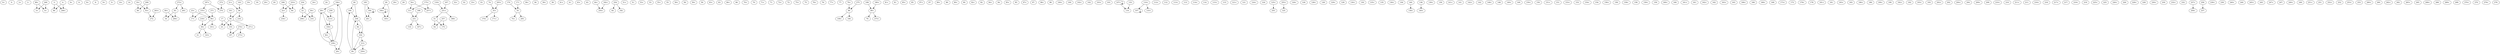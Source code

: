 digraph adj {
graph [k=45]
edge [d=-44]
"0+" [l=1882 C=17362]
"0-" [l=1882 C=17362]
"2+" [l=629 C=5640]
"2-" [l=629 C=5640]
"3+" [l=1256 C=11554]
"3-" [l=1256 C=11554]
"4+" [l=50 C=47]
"4-" [l=50 C=47]
"6+" [l=130 C=418]
"6-" [l=130 C=418]
"8+" [l=112 C=382]
"8-" [l=112 C=382]
"9+" [l=549 C=4578]
"9-" [l=549 C=4578]
"14+" [l=399 C=3495]
"14-" [l=399 C=3495]
"16+" [l=594 C=5745]
"16-" [l=594 C=5745]
"17+" [l=1628 C=15368]
"17-" [l=1628 C=15368]
"19+" [l=149 C=406]
"19-" [l=149 C=406]
"20+" [l=108 C=391]
"20-" [l=108 C=391]
"21+" [l=208 C=1717]
"21-" [l=208 C=1717]
"22+" [l=67 C=234]
"22-" [l=67 C=234]
"23+" [l=90 C=434]
"23-" [l=90 C=434]
"24+" [l=111 C=330]
"24-" [l=111 C=330]
"26+" [l=1674 C=17595]
"26-" [l=1674 C=17595]
"28+" [l=1009 C=9529]
"28-" [l=1009 C=9529]
"29+" [l=571 C=5446]
"29-" [l=571 C=5446]
"31+" [l=553 C=4428]
"31-" [l=553 C=4428]
"32+" [l=842 C=7700]
"32-" [l=842 C=7700]
"33+" [l=815 C=7745]
"33-" [l=815 C=7745]
"35+" [l=47 C=96]
"35-" [l=47 C=96]
"36+" [l=129 C=682]
"36-" [l=129 C=682]
"38+" [l=59 C=446]
"38-" [l=59 C=446]
"39+" [l=1412 C=13683]
"39-" [l=1412 C=13683]
"41+" [l=135 C=760]
"41-" [l=135 C=760]
"43+" [l=1048 C=8803]
"43-" [l=1048 C=8803]
"44+" [l=1897 C=18252]
"44-" [l=1897 C=18252]
"51+" [l=184 C=991]
"51-" [l=184 C=991]
"53+" [l=953 C=9610]
"53-" [l=953 C=9610]
"54+" [l=71 C=208]
"54-" [l=71 C=208]
"55+" [l=127 C=597]
"55-" [l=127 C=597]
"58+" [l=1547 C=14456]
"58-" [l=1547 C=14456]
"59+" [l=492 C=3650]
"59-" [l=492 C=3650]
"60+" [l=153 C=987]
"60-" [l=153 C=987]
"63+" [l=93 C=219]
"63-" [l=93 C=219]
"64+" [l=671 C=5153]
"64-" [l=671 C=5153]
"66+" [l=127 C=473]
"66-" [l=127 C=473]
"68+" [l=163 C=961]
"68-" [l=163 C=961]
"70+" [l=1286 C=12983]
"70-" [l=1286 C=12983]
"71+" [l=537 C=4093]
"71-" [l=537 C=4093]
"72+" [l=1041 C=9824]
"72-" [l=1041 C=9824]
"74+" [l=622 C=4992]
"74-" [l=622 C=4992]
"75+" [l=97 C=313]
"75-" [l=97 C=313]
"76+" [l=165 C=1091]
"76-" [l=165 C=1091]
"77+" [l=95 C=197]
"77-" [l=95 C=197]
"79+" [l=1453 C=13685]
"79-" [l=1453 C=13685]
"80+" [l=69 C=1140]
"80-" [l=69 C=1140]
"81+" [l=1094 C=9459]
"81-" [l=1094 C=9459]
"84+" [l=89 C=526]
"84-" [l=89 C=526]
"85+" [l=477 C=3922]
"85-" [l=477 C=3922]
"87+" [l=102 C=338]
"87-" [l=102 C=338]
"89+" [l=115 C=413]
"89-" [l=115 C=413]
"90+" [l=343 C=2751]
"90-" [l=343 C=2751]
"92+" [l=133 C=442]
"92-" [l=133 C=442]
"93+" [l=143 C=1049]
"93-" [l=143 C=1049]
"94+" [l=709 C=4827]
"94-" [l=709 C=4827]
"95+" [l=116 C=739]
"95-" [l=116 C=739]
"96+" [l=67 C=186]
"96-" [l=67 C=186]
"97+" [l=325 C=1697]
"97-" [l=325 C=1697]
"98+" [l=184 C=735]
"98-" [l=184 C=735]
"99+" [l=50 C=102]
"99-" [l=50 C=102]
"100+" [l=117 C=315]
"100-" [l=117 C=315]
"101+" [l=205 C=1057]
"101-" [l=205 C=1057]
"102+" [l=380 C=2746]
"102-" [l=380 C=2746]
"103+" [l=582 C=3983]
"103-" [l=582 C=3983]
"104+" [l=47 C=184]
"104-" [l=47 C=184]
"107+" [l=45 C=6]
"107-" [l=45 C=6]
"108+" [l=195 C=997]
"108-" [l=195 C=997]
"110+" [l=435 C=3628]
"110-" [l=435 C=3628]
"112+" [l=1579 C=12958]
"112-" [l=1579 C=12958]
"113+" [l=128 C=589]
"113-" [l=128 C=589]
"114+" [l=106 C=470]
"114-" [l=106 C=470]
"115+" [l=232 C=1229]
"115-" [l=232 C=1229]
"118+" [l=363 C=2415]
"118-" [l=363 C=2415]
"121+" [l=99 C=309]
"121-" [l=99 C=309]
"124+" [l=1100 C=9689]
"124-" [l=1100 C=9689]
"125+" [l=122 C=369]
"125-" [l=122 C=369]
"126+" [l=1379 C=12388]
"126-" [l=1379 C=12388]
"128+" [l=1550 C=17273]
"128-" [l=1550 C=17273]
"129+" [l=918 C=7897]
"129-" [l=918 C=7897]
"130+" [l=726 C=7043]
"130-" [l=726 C=7043]
"133+" [l=1263 C=12038]
"133-" [l=1263 C=12038]
"135+" [l=1378 C=13026]
"135-" [l=1378 C=13026]
"136+" [l=189 C=653]
"136-" [l=189 C=653]
"138+" [l=110 C=516]
"138-" [l=110 C=516]
"139+" [l=908 C=9266]
"139-" [l=908 C=9266]
"140+" [l=2038 C=19872]
"140-" [l=2038 C=19872]
"141+" [l=1336 C=12878]
"141-" [l=1336 C=12878]
"142+" [l=214 C=1213]
"142-" [l=214 C=1213]
"143+" [l=158 C=782]
"143-" [l=158 C=782]
"148+" [l=481 C=4608]
"148-" [l=481 C=4608]
"149+" [l=171 C=1079]
"149-" [l=171 C=1079]
"150+" [l=151 C=448]
"150-" [l=151 C=448]
"151+" [l=209 C=1078]
"151-" [l=209 C=1078]
"153+" [l=90 C=338]
"153-" [l=90 C=338]
"154+" [l=464 C=2924]
"154-" [l=464 C=2924]
"155+" [l=49 C=32]
"155-" [l=49 C=32]
"156+" [l=633 C=4658]
"156-" [l=633 C=4658]
"158+" [l=114 C=657]
"158-" [l=114 C=657]
"159+" [l=118 C=431]
"159-" [l=118 C=431]
"160+" [l=1767 C=15582]
"160-" [l=1767 C=15582]
"161+" [l=97 C=303]
"161-" [l=97 C=303]
"162+" [l=232 C=931]
"162-" [l=232 C=931]
"163+" [l=146 C=460]
"163-" [l=146 C=460]
"166+" [l=960 C=9535]
"166-" [l=960 C=9535]
"167+" [l=642 C=6334]
"167-" [l=642 C=6334]
"168+" [l=593 C=5465]
"168-" [l=593 C=5465]
"170+" [l=1221 C=10731]
"170-" [l=1221 C=10731]
"171+" [l=118 C=560]
"171-" [l=118 C=560]
"173+" [l=925 C=7279]
"173-" [l=925 C=7279]
"175+" [l=56 C=165]
"175-" [l=56 C=165]
"178+" [l=191 C=778]
"178-" [l=191 C=778]
"180+" [l=124 C=604]
"180-" [l=124 C=604]
"181+" [l=1529 C=14971]
"181-" [l=1529 C=14971]
"182+" [l=118 C=464]
"182-" [l=118 C=464]
"183+" [l=630 C=6079]
"183-" [l=630 C=6079]
"184+" [l=89 C=427]
"184-" [l=89 C=427]
"185+" [l=99 C=619]
"185-" [l=99 C=619]
"186+" [l=458 C=3548]
"186-" [l=458 C=3548]
"187+" [l=67 C=156]
"187-" [l=67 C=156]
"188+" [l=1157 C=10111]
"188-" [l=1157 C=10111]
"190+" [l=1097 C=8653]
"190-" [l=1097 C=8653]
"192+" [l=196 C=1048]
"192-" [l=196 C=1048]
"193+" [l=505 C=3424]
"193-" [l=505 C=3424]
"194+" [l=89 C=460]
"194-" [l=89 C=460]
"202+" [l=101 C=441]
"202-" [l=101 C=441]
"204+" [l=834 C=7780]
"204-" [l=834 C=7780]
"205+" [l=902 C=7710]
"205-" [l=902 C=7710]
"206+" [l=653 C=6629]
"206-" [l=653 C=6629]
"208+" [l=511 C=4494]
"208-" [l=511 C=4494]
"209+" [l=1119 C=10797]
"209-" [l=1119 C=10797]
"210+" [l=1530 C=13656]
"210-" [l=1530 C=13656]
"211+" [l=223 C=1835]
"211-" [l=223 C=1835]
"213+" [l=67 C=563]
"213-" [l=67 C=563]
"216+" [l=1510 C=13204]
"216-" [l=1510 C=13204]
"217+" [l=94 C=335]
"217-" [l=94 C=335]
"218+" [l=324 C=2108]
"218-" [l=324 C=2108]
"219+" [l=136 C=623]
"219-" [l=136 C=623]
"225+" [l=2265 C=21240]
"225-" [l=2265 C=21240]
"226+" [l=907 C=7699]
"226-" [l=907 C=7699]
"228+" [l=1564 C=15680]
"228-" [l=1564 C=15680]
"230+" [l=95 C=338]
"230-" [l=95 C=338]
"231+" [l=54 C=185]
"231-" [l=54 C=185]
"232+" [l=378 C=2569]
"232-" [l=378 C=2569]
"233+" [l=413 C=3005]
"233-" [l=413 C=3005]
"234+" [l=109 C=364]
"234-" [l=109 C=364]
"237+" [l=91 C=440]
"237-" [l=91 C=440]
"238+" [l=47 C=150]
"238-" [l=47 C=150]
"239+" [l=139 C=372]
"239-" [l=139 C=372]
"240+" [l=992 C=9521]
"240-" [l=992 C=9521]
"245+" [l=2496 C=24820]
"245-" [l=2496 C=24820]
"246+" [l=5096 C=50580]
"246-" [l=5096 C=50580]
"247+" [l=3575 C=35088]
"247-" [l=3575 C=35088]
"249+" [l=5064 C=43549]
"249-" [l=5064 C=43549]
"251+" [l=3358 C=31881]
"251-" [l=3358 C=31881]
"252+" [l=3757 C=37444]
"252-" [l=3757 C=37444]
"253+" [l=4271 C=37703]
"253-" [l=4271 C=37703]
"254+" [l=8001 C=75212]
"254-" [l=8001 C=75212]
"255+" [l=4022 C=41791]
"255-" [l=4022 C=41791]
"257+" [l=2879 C=26243]
"257-" [l=2879 C=26243]
"258+" [l=7571 C=77843]
"258-" [l=7571 C=77843]
"259+" [l=2363 C=24898]
"259-" [l=2363 C=24898]
"260+" [l=5613 C=54269]
"260-" [l=5613 C=54269]
"262+" [l=6243 C=64722]
"262-" [l=6243 C=64722]
"263+" [l=3776 C=40088]
"263-" [l=3776 C=40088]
"265+" [l=4413 C=38817]
"265-" [l=4413 C=38817]
"268+" [l=4350 C=39779]
"268-" [l=4350 C=39779]
"269+" [l=2418 C=23963]
"269-" [l=2418 C=23963]
"270+" [l=2891 C=24781]
"270-" [l=2891 C=24781]
"271+" [l=3551 C=30564]
"271-" [l=3551 C=30564]
"272+" [l=5024 C=51064]
"272-" [l=5024 C=51064]
"273+" [l=8426 C=78448]
"273-" [l=8426 C=78448]
"274+" [l=12030 C=118449]
"274-" [l=12030 C=118449]
"275+" [l=14031 C=132013]
"275-" [l=14031 C=132013]
"276+" [l=7639 C=70215]
"276-" [l=7639 C=70215]
"3-" -> "68-"
"3-" -> "246+"
"4-" -> "68-"
"4-" -> "246+"
"16+" -> "60-"
"16+" -> "93+"
"17-" -> "23-"
"17-" -> "155-"
"21+" -> "38-"
"22+" -> "234+"
"22-" -> "208+"
"22-" -> "233-"
"23+" -> "17+"
"23+" -> "96+" [d=-42]
"26-" -> "194-"
"26-" -> "238-" [d=-42]
"28-" -> "184+"
"28-" -> "185+"
"31+" -> "231-"
"31-" -> "54-"
"31-" -> "175-"
"35+" -> "170+"
"35+" -> "171+"
"35-" -> "74+"
"35-" -> "205-"
"38+" -> "21-"
"38+" -> "143+"
"38-" -> "218-"
"38-" -> "96-" [d=-14]
"44+" -> "254+"
"54+" -> "31+"
"54+" -> "257+"
"60+" -> "16-"
"60+" -> "206+"
"64+" -> "208+"
"64+" -> "233-"
"68+" -> "3+"
"68+" -> "4+"
"74-" -> "35+"
"79+" -> "99-"
"80+" -> "104+" [d=-36]
"80+" -> "213+" [d=-16]
"80-" -> "194-"
"80-" -> "238-" [d=-42]
"84+" -> "238+"
"84-" -> "104-"
"93+" -> "272-"
"93-" -> "16-"
"93-" -> "206+"
"96+" -> "101+"
"96+" -> "38+" [d=-14]
"96-" -> "23-" [d=-42]
"96-" -> "155-" [d=-42]
"96-" -> "271+"
"99+" -> "79-"
"99+" -> "275+"
"99-" -> "108+"
"99-" -> "180-"
"101-" -> "96-"
"104+" -> "84+"
"104+" -> "238+" [d=-42]
"104-" -> "213-"
"104-" -> "80-" [d=-36]
"107+" -> "110-" [d=-32]
"107+" -> "107+" [d=-43]
"107-" -> "107-" [d=-43]
"108-" -> "99+"
"110+" -> "133+"
"110+" -> "107-" [d=-32]
"118+" -> "231+"
"125+" -> "255-" [d=-37]
"133-" -> "110-"
"138-" -> "140+" [d=-39]
"140-" -> "138+" [d=-39]
"143-" -> "38-"
"155+" -> "17+"
"155+" -> "96+" [d=-42]
"155-" -> "187-"
"167-" -> "231+"
"170-" -> "35-"
"171-" -> "35-"
"175+" -> "31+"
"175+" -> "257+"
"180+" -> "99+"
"182+" -> "254+"
"184+" -> "184+"
"184+" -> "185+"
"184-" -> "28+"
"184-" -> "184-"
"185-" -> "28+"
"185-" -> "184-"
"187+" -> "155+"
"187+" -> "274-"
"188-" -> "231-"
"194+" -> "26+"
"194+" -> "80+"
"194-" -> "238-"
"205+" -> "35+"
"206-" -> "60-"
"206-" -> "93+"
"208-" -> "22+"
"208-" -> "64-"
"213+" -> "104+"
"213-" -> "80-" [d=-16]
"213-" -> "259+"
"218+" -> "38+"
"231+" -> "31-"
"231+" -> "188+"
"231-" -> "118-"
"231-" -> "167+"
"233+" -> "22+"
"233+" -> "64-"
"234-" -> "22-"
"237+" -> "258+" [d=-13]
"238+" -> "194+"
"238+" -> "26+" [d=-42]
"238+" -> "80+" [d=-42]
"238-" -> "84-"
"238-" -> "104-" [d=-42]
"246-" -> "3+"
"246-" -> "4+"
"254-" -> "44-"
"254-" -> "182-"
"255+" -> "125-" [d=-37]
"257-" -> "54-"
"257-" -> "175-"
"258-" -> "237-" [d=-13]
"259-" -> "213+"
"263+" -> "272-"
"271-" -> "96+"
"272+" -> "93-"
"272+" -> "263-"
"273-" -> "274-" [d=-1110]
"274+" -> "187-"
"274+" -> "273+" [d=-1110]
"275-" -> "99-"
}
